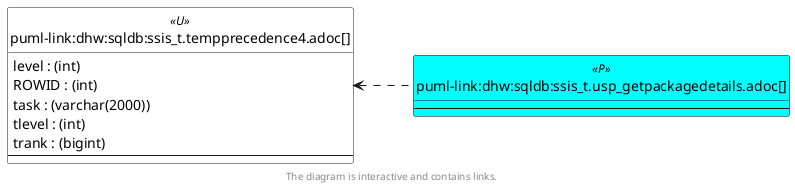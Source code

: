 @startuml
left to right direction
'top to bottom direction
hide circle
'avoide "." issues:
set namespaceSeparator none


skinparam class {
  BackgroundColor White
  BackgroundColor<<FN>> Yellow
  BackgroundColor<<FS>> Yellow
  BackgroundColor<<FT>> LightGray
  BackgroundColor<<IF>> Yellow
  BackgroundColor<<IS>> Yellow
  BackgroundColor<<P>> Aqua
  BackgroundColor<<PC>> Aqua
  BackgroundColor<<SN>> Yellow
  BackgroundColor<<SO>> SlateBlue
  BackgroundColor<<TF>> LightGray
  BackgroundColor<<TR>> Tomato
  BackgroundColor<<U>> White
  BackgroundColor<<V>> WhiteSmoke
  BackgroundColor<<X>> Aqua
  BackgroundColor<<external>> AliceBlue
}


entity "puml-link:dhw:sqldb:ssis_t.tempprecedence4.adoc[]" as ssis_t.tempprecedence4 << U >> {
  level : (int)
  ROWID : (int)
  task : (varchar(2000))
  tlevel : (int)
  trank : (bigint)
  --
}

entity "puml-link:dhw:sqldb:ssis_t.usp_getpackagedetails.adoc[]" as ssis_t.usp_GetPackageDetails << P >> {
  --
}

ssis_t.tempprecedence4 <.. ssis_t.usp_GetPackageDetails
footer The diagram is interactive and contains links.
@enduml


